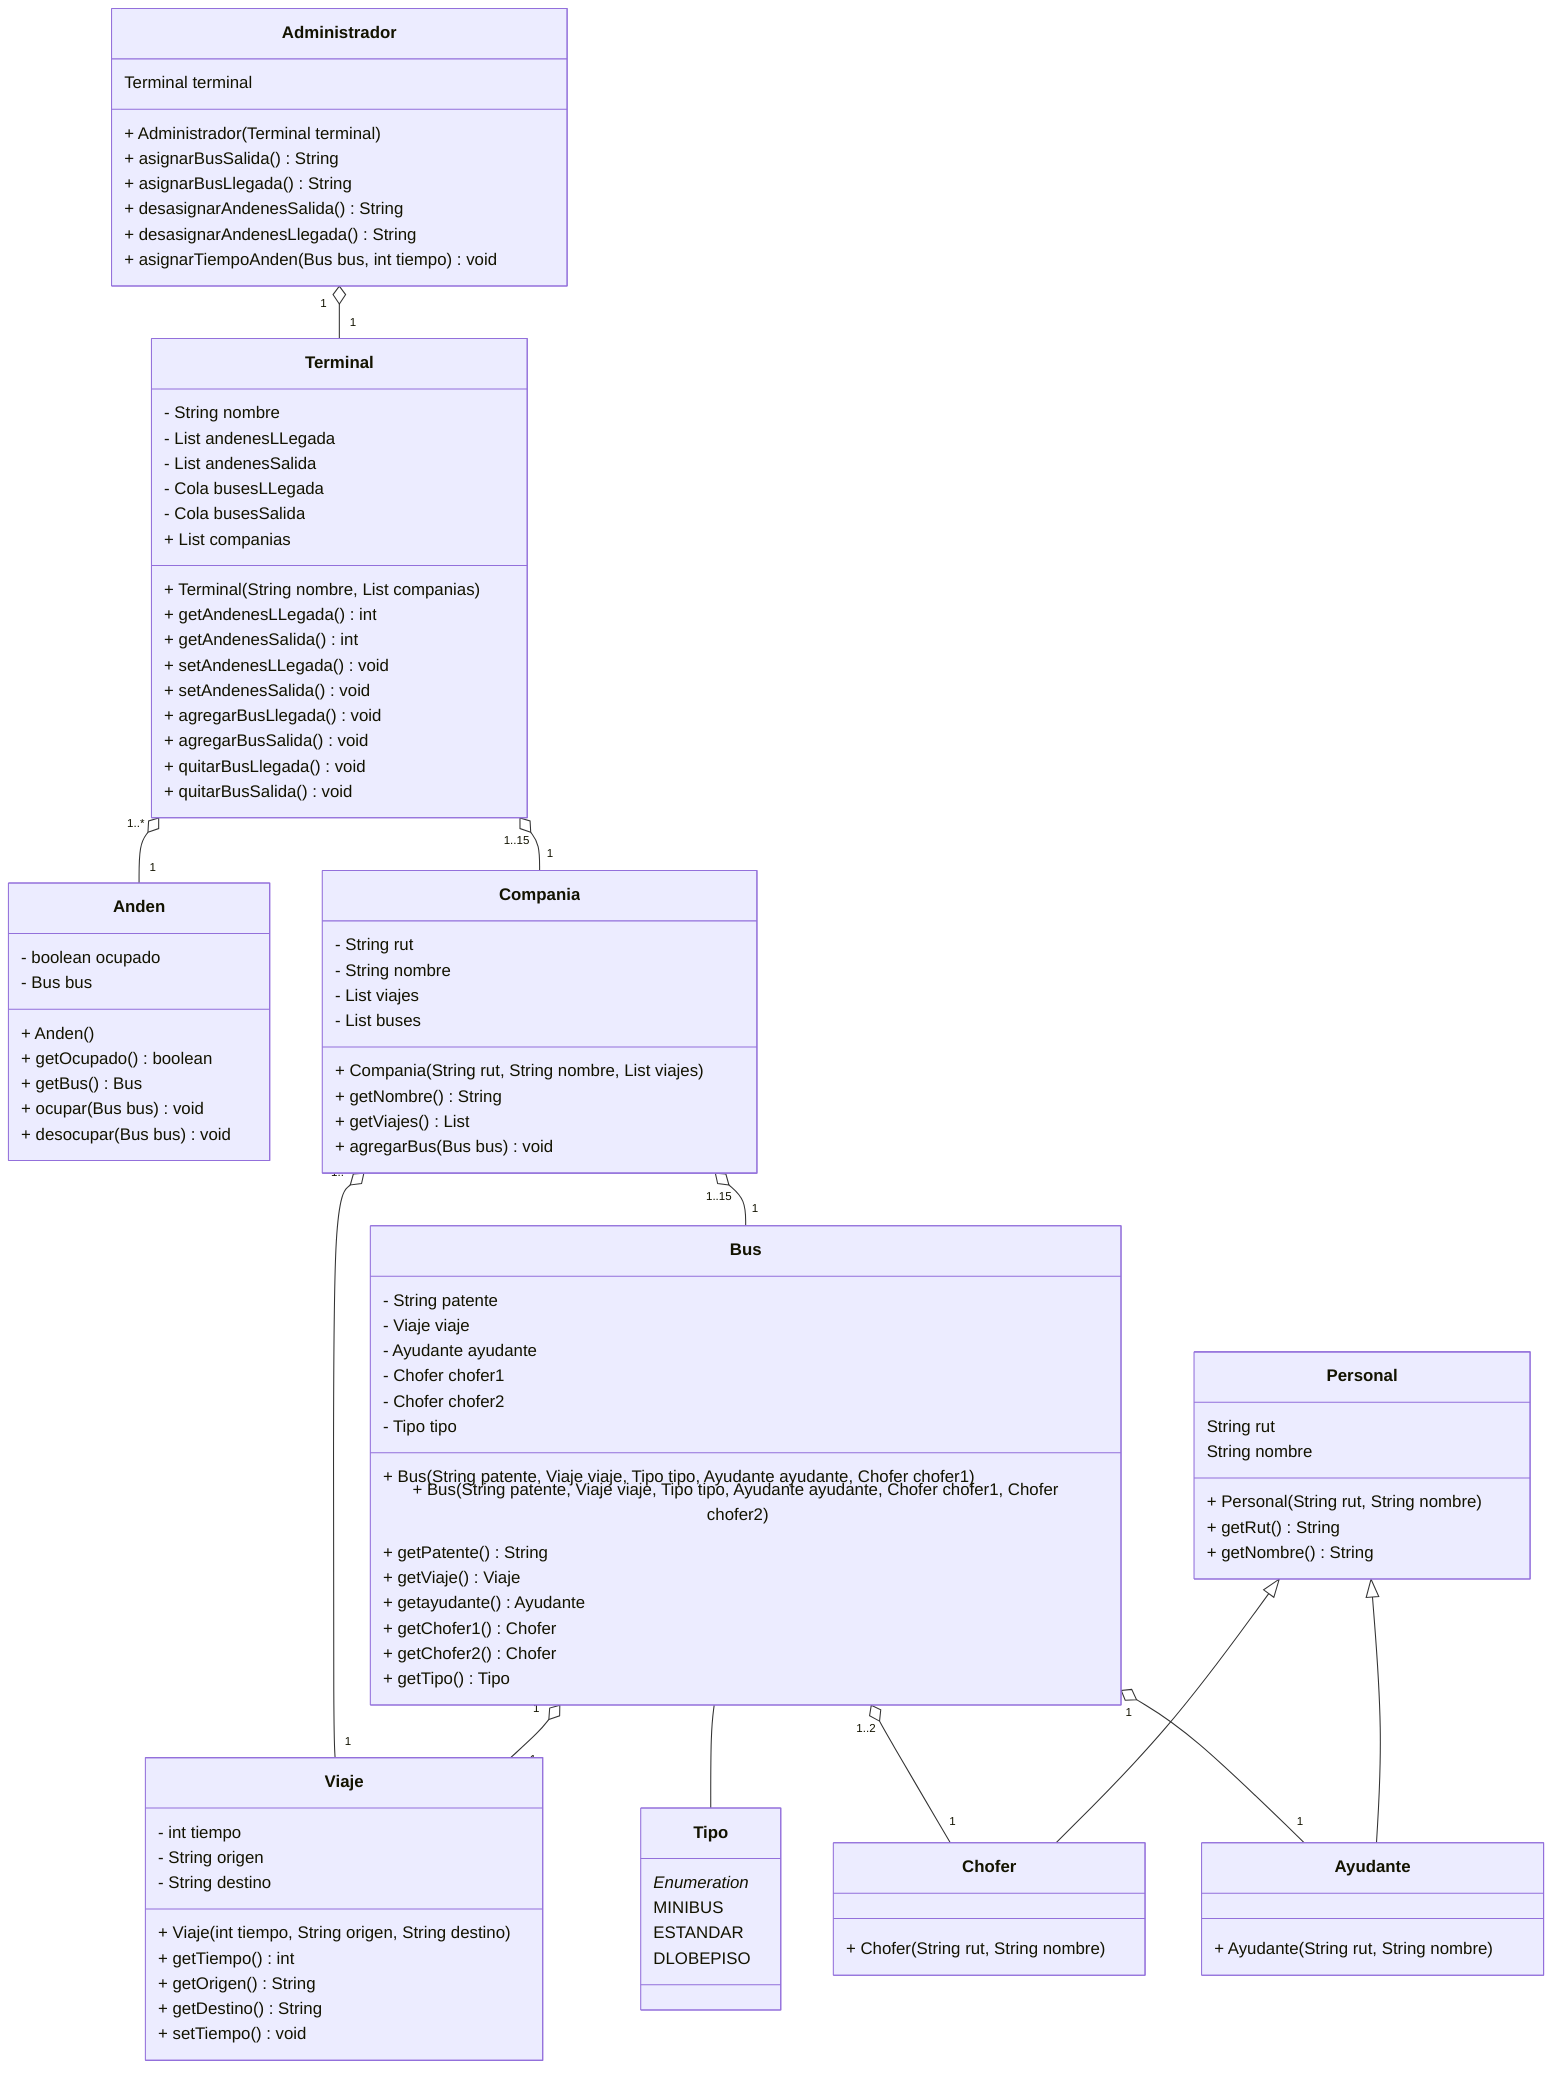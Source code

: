 classDiagram

class Terminal{
    - String nombre
    - List<Bus> andenesLLegada
    - List<Bus> andenesSalida
    - Cola<Bus> busesLLegada
    - Cola<Bus> busesSalida
    + List<Compania> companias
    

    + Terminal(String nombre, List<Compania> companias) 
    + getAndenesLLegada() int
    + getAndenesSalida() int
    + setAndenesLLegada() void
    + setAndenesSalida() void
    + agregarBusLlegada() void
    + agregarBusSalida() void
    + quitarBusLlegada() void
    + quitarBusSalida() void
}


class Administrador{
    Terminal terminal

    + Administrador(Terminal terminal)
    + asignarBusSalida() String
    + asignarBusLlegada() String
    + desasignarAndenesSalida() String
    + desasignarAndenesLlegada() String
    + asignarTiempoAnden(Bus bus, int tiempo) void

}

Administrador "1"o--"1" Terminal

class Anden{
    - boolean ocupado
    - Bus bus

    + Anden() 
    + getOcupado() boolean
    + getBus() Bus
    + ocupar(Bus bus) void
    + desocupar(Bus bus) void
}

Terminal "1..*"o--"1" Anden

class Compania{
    - String rut 
    - String nombre
    - List<Viaje> viajes
    - List<Bus> buses

    + Compania(String rut, String nombre, List<Viaje> viajes)
    + getNombre() String
    + getViajes() List<Viaje>
    + agregarBus(Bus bus) void


}

Terminal "1..15"o--"1" Compania

class Bus{
    - String patente
    - Viaje viaje
    - Ayudante ayudante
    - Chofer chofer1
    - Chofer chofer2
    - Tipo tipo

    + Bus(String patente, Viaje viaje, Tipo tipo, Ayudante ayudante, Chofer chofer1)
    + Bus(String patente, Viaje viaje, Tipo tipo, Ayudante ayudante, Chofer chofer1, Chofer chofer2)
    + getPatente() String
    + getViaje() Viaje
    + getayudante() Ayudante
    + getChofer1() Chofer
    + getChofer2() Chofer
    + getTipo() Tipo
}

class Tipo {
    Enumeration*

    MINIBUS
    ESTANDAR
    DLOBEPISO
}

class Viaje{
    - int tiempo
    - String origen
    - String destino

    + Viaje(int tiempo, String origen, String destino)
    + getTiempo() int
    + getOrigen() String
    + getDestino() String
    + setTiempo() void

}

Compania "1..15"o--"1" Bus
Compania "1..*"o--"1" Viaje
Bus "1"o--"1" Viaje
Bus -- Tipo

class Personal{
    String rut
    String nombre

    + Personal(String rut, String nombre)
    + getRut() String
    + getNombre() String
}

class Chofer{
    + Chofer(String rut, String nombre)
}

class Ayudante{
    + Ayudante(String rut, String nombre)
}

Bus "1..2"o--"1" Chofer
Bus "1"o--"1" Ayudante
Personal <|-- Chofer
Personal <|-- Ayudante